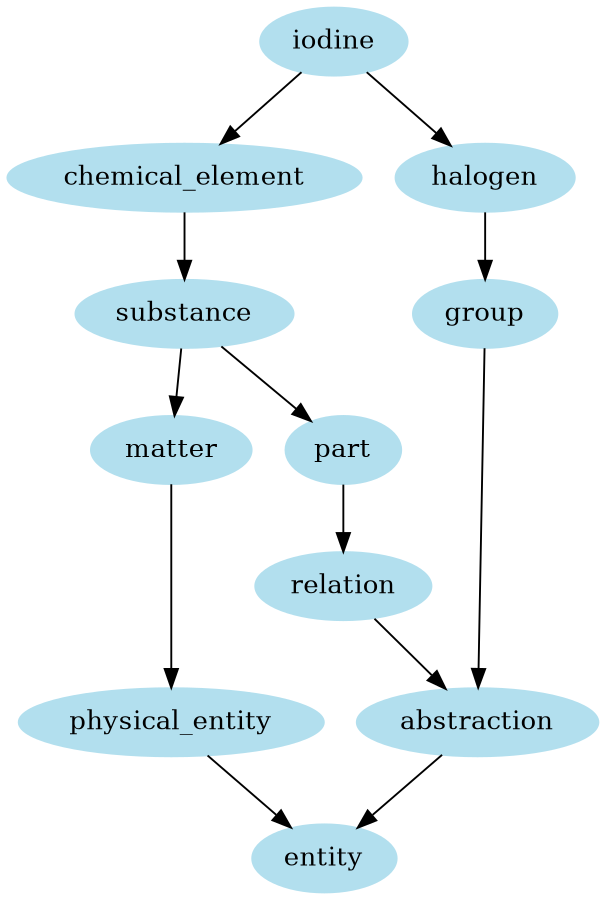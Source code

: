 digraph unix {
	node [color=lightblue2 style=filled]
	size="6,6"
	iodine -> chemical_element
	chemical_element -> substance
	substance -> matter
	matter -> physical_entity
	physical_entity -> entity
	substance -> part
	part -> relation
	relation -> abstraction
	abstraction -> entity
	iodine -> halogen
	halogen -> group
	group -> abstraction
}
